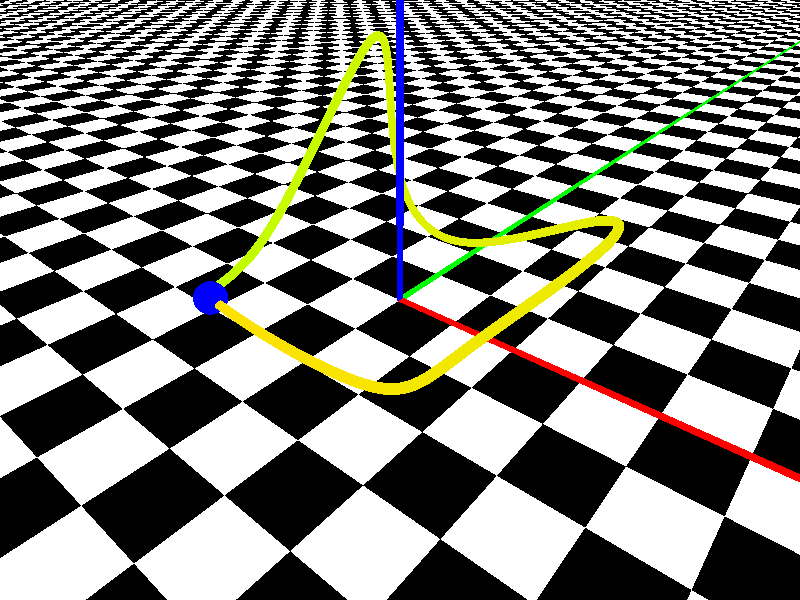 #include "colors.inc"
#declare lineLength = 50;
#declare lookAtRadius = 0.5;
//#declare moveX = clock  ;
#declare moveX = 0;//sin(2*pi*clock);
#declare moveZ = 0;//cos(2*pi*clock);


light_source { <20, 20, -20> color White }
plane {
        y, 0
        pigment { checker color White color Black }
}

#declare xLine = cylinder { <0,0,0> <1,0,0> 0.05 pigment { color Red} };
#declare yLine = cylinder { <0,0,0> <0,1,0> 0.05 pigment { color Blue} };
#declare zLine = cylinder { <0,0,0> <0,0,1> 0.05 pigment { color Green} };

object { xLine transform { scale <lineLength,0,0> } }
object { yLine transform { scale <0,lineLength,0> } }
object { zLine transform { scale <0,0,lineLength> } }

//--------------------------------------------------------------------------
//---------------------------   scenery objects  ---------------------------
//--------------------------------------------------------------------------
#macro Marker(Position, Color )//----------------------------------------
union{
  sphere  { <0,0,0>, 0.15
            texture { pigment{ color Color }
                      finish { ambient 0.1 diffuse 0.85  phong 1}
                    } // end of texture
            translate Position
          }  // end of sphere -----------------------------------
  cylinder{ <0,-0.0001,0>,<0,Position.y,0>,0.05
            texture { pigment { color White*1.2}
                     finish  { ambient 0.15 diffuse 0.85 phong 1}
                   } // end of texture
             translate<Position.x,0,Position.z>
          } // end of cylinder

}  // end of union
#end//-----------------------------------------------------------

#declare P1 = <-2.00, 0.20, -2.00>;
#declare P2 = < 1.00, 0.20, -2.00>;
#declare P3 = < 2.00, 0.70, -1.00>;
#declare P4 = < 2.00, 1.20,  2.00>;
#declare P5 = < 0.00, 0.20,  2.00>;
#declare P6 = <-2.00, 3.20,  1.50>;
#declare P7 = <-2.00, 0.70, -1.00>;
#declare P8 = <-2.00, 0.00, -2.00>;

// show the Positions
//object{ Marker(P1, Red )}
//object{ Marker(P2, Orange )}
//object{ Marker(P3, Orange )}
//object{ Marker(P4, Orange )}
//object{ Marker(P5, Orange )}
//object{ Marker(P6, Orange )}
//object{ Marker(P7, Orange )}
//object{ Marker(P8, Red )}

#declare Spline_1 =
  spline {

    //linear_spline   //= Straight lines are connecting the anchor points (This is default).
    //quadratic_spline// = Connecting the anchor points by a smooth curve of 2nd order.
    //cubic_spline    //= Connecting the anchor points by a more smooth curve of 3rd order.
    natural_spline  //= Connecting the anchor points by a very smooth curve of 3rd order
   -0.250, P7, // control point
    0.000, P1, // starting point
    0.125, P2,
    0.250, P3,
    0.420, P4,
    0.490, P5,
    0.780, P6,
    0.900, P7,
    1.000, P1, // end point
    1.125, P2  // control point
  }// end of spline ---------------

union{
  #declare Nr = 0;     // start
  #declare EndNr = 1; // end
  #while (Nr< EndNr)

    sphere{ <0,0,0>,0.07 scale<1,1,1>
    	        texture{
                pigment{color rgb <1-Nr/2,0.75+Nr/4,0>}
                finish {ambient 0.15 diffuse 0.85 phong 1}
              }
              translate Spline_1(Nr)
    } // end of sphere
  #declare Nr = Nr + 0.0005;  // next Nr
  #end // --------------- end of loop
  rotate<0,0,0>
  translate<0,0,0>
}/// end of union  ----------------------------------------

camera {
  //location Spline_1(clock)//<5+moveX, 5, -6>
  location <5+moveX, 5, -6>
  look_at <0+moveX, 0, 0+moveZ>
}

sphere{ <0,0,0>, 0.25
        texture{
                 pigment{ color Blue}
                 finish { diffuse 0.9
                          phong 1}
               } // end of texture
   translate Spline_1(clock) //<--!!
}  // end of sphere -------------
